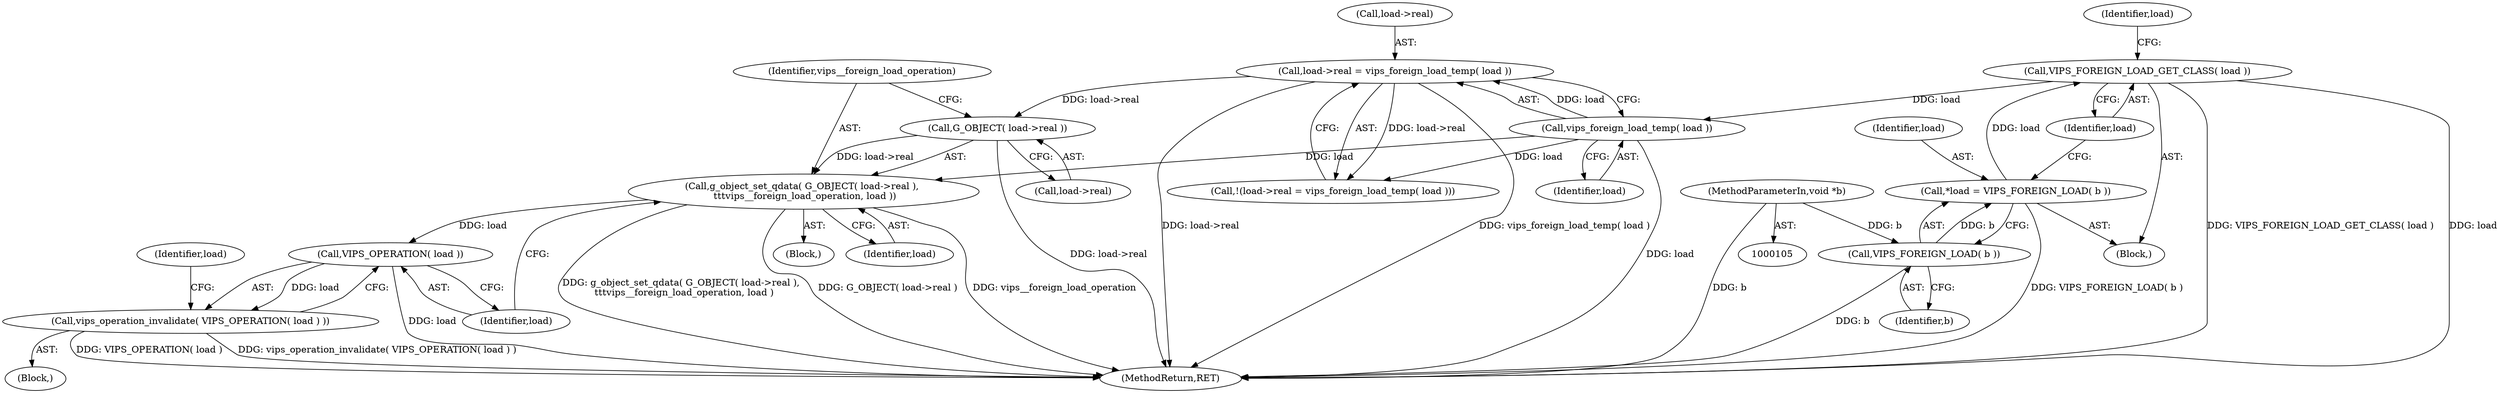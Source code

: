 digraph "0_libvips_20d840e6da15c1574b3ed998bc92f91d1e36c2a5@pointer" {
"1000151" [label="(Call,G_OBJECT( load->real ))"];
"1000131" [label="(Call,load->real = vips_foreign_load_temp( load ))"];
"1000135" [label="(Call,vips_foreign_load_temp( load ))"];
"1000115" [label="(Call,VIPS_FOREIGN_LOAD_GET_CLASS( load ))"];
"1000111" [label="(Call,*load = VIPS_FOREIGN_LOAD( b ))"];
"1000113" [label="(Call,VIPS_FOREIGN_LOAD( b ))"];
"1000108" [label="(MethodParameterIn,void *b)"];
"1000150" [label="(Call,g_object_set_qdata( G_OBJECT( load->real ), \n \t\t\tvips__foreign_load_operation, load ))"];
"1000159" [label="(Call,VIPS_OPERATION( load ))"];
"1000158" [label="(Call,vips_operation_invalidate( VIPS_OPERATION( load ) ))"];
"1000130" [label="(Call,!(load->real = vips_foreign_load_temp( load )))"];
"1000111" [label="(Call,*load = VIPS_FOREIGN_LOAD( b ))"];
"1000155" [label="(Identifier,vips__foreign_load_operation)"];
"1000150" [label="(Call,g_object_set_qdata( G_OBJECT( load->real ), \n \t\t\tvips__foreign_load_operation, load ))"];
"1000112" [label="(Identifier,load)"];
"1000151" [label="(Call,G_OBJECT( load->real ))"];
"1000163" [label="(Identifier,load)"];
"1000108" [label="(MethodParameterIn,void *b)"];
"1000113" [label="(Call,VIPS_FOREIGN_LOAD( b ))"];
"1000158" [label="(Call,vips_operation_invalidate( VIPS_OPERATION( load ) ))"];
"1000160" [label="(Identifier,load)"];
"1000115" [label="(Call,VIPS_FOREIGN_LOAD_GET_CLASS( load ))"];
"1000128" [label="(Block,)"];
"1000135" [label="(Call,vips_foreign_load_temp( load ))"];
"1000114" [label="(Identifier,b)"];
"1000119" [label="(Identifier,load)"];
"1000136" [label="(Identifier,load)"];
"1000159" [label="(Call,VIPS_OPERATION( load ))"];
"1000131" [label="(Call,load->real = vips_foreign_load_temp( load ))"];
"1000132" [label="(Call,load->real)"];
"1000116" [label="(Identifier,load)"];
"1000157" [label="(Block,)"];
"1000186" [label="(MethodReturn,RET)"];
"1000109" [label="(Block,)"];
"1000152" [label="(Call,load->real)"];
"1000156" [label="(Identifier,load)"];
"1000151" -> "1000150"  [label="AST: "];
"1000151" -> "1000152"  [label="CFG: "];
"1000152" -> "1000151"  [label="AST: "];
"1000155" -> "1000151"  [label="CFG: "];
"1000151" -> "1000186"  [label="DDG: load->real"];
"1000151" -> "1000150"  [label="DDG: load->real"];
"1000131" -> "1000151"  [label="DDG: load->real"];
"1000131" -> "1000130"  [label="AST: "];
"1000131" -> "1000135"  [label="CFG: "];
"1000132" -> "1000131"  [label="AST: "];
"1000135" -> "1000131"  [label="AST: "];
"1000130" -> "1000131"  [label="CFG: "];
"1000131" -> "1000186"  [label="DDG: load->real"];
"1000131" -> "1000186"  [label="DDG: vips_foreign_load_temp( load )"];
"1000131" -> "1000130"  [label="DDG: load->real"];
"1000135" -> "1000131"  [label="DDG: load"];
"1000135" -> "1000136"  [label="CFG: "];
"1000136" -> "1000135"  [label="AST: "];
"1000135" -> "1000186"  [label="DDG: load"];
"1000135" -> "1000130"  [label="DDG: load"];
"1000115" -> "1000135"  [label="DDG: load"];
"1000135" -> "1000150"  [label="DDG: load"];
"1000115" -> "1000109"  [label="AST: "];
"1000115" -> "1000116"  [label="CFG: "];
"1000116" -> "1000115"  [label="AST: "];
"1000119" -> "1000115"  [label="CFG: "];
"1000115" -> "1000186"  [label="DDG: VIPS_FOREIGN_LOAD_GET_CLASS( load )"];
"1000115" -> "1000186"  [label="DDG: load"];
"1000111" -> "1000115"  [label="DDG: load"];
"1000111" -> "1000109"  [label="AST: "];
"1000111" -> "1000113"  [label="CFG: "];
"1000112" -> "1000111"  [label="AST: "];
"1000113" -> "1000111"  [label="AST: "];
"1000116" -> "1000111"  [label="CFG: "];
"1000111" -> "1000186"  [label="DDG: VIPS_FOREIGN_LOAD( b )"];
"1000113" -> "1000111"  [label="DDG: b"];
"1000113" -> "1000114"  [label="CFG: "];
"1000114" -> "1000113"  [label="AST: "];
"1000113" -> "1000186"  [label="DDG: b"];
"1000108" -> "1000113"  [label="DDG: b"];
"1000108" -> "1000105"  [label="AST: "];
"1000108" -> "1000186"  [label="DDG: b"];
"1000150" -> "1000128"  [label="AST: "];
"1000150" -> "1000156"  [label="CFG: "];
"1000155" -> "1000150"  [label="AST: "];
"1000156" -> "1000150"  [label="AST: "];
"1000160" -> "1000150"  [label="CFG: "];
"1000150" -> "1000186"  [label="DDG: g_object_set_qdata( G_OBJECT( load->real ), \n \t\t\tvips__foreign_load_operation, load )"];
"1000150" -> "1000186"  [label="DDG: G_OBJECT( load->real )"];
"1000150" -> "1000186"  [label="DDG: vips__foreign_load_operation"];
"1000150" -> "1000159"  [label="DDG: load"];
"1000159" -> "1000158"  [label="AST: "];
"1000159" -> "1000160"  [label="CFG: "];
"1000160" -> "1000159"  [label="AST: "];
"1000158" -> "1000159"  [label="CFG: "];
"1000159" -> "1000186"  [label="DDG: load"];
"1000159" -> "1000158"  [label="DDG: load"];
"1000158" -> "1000157"  [label="AST: "];
"1000163" -> "1000158"  [label="CFG: "];
"1000158" -> "1000186"  [label="DDG: VIPS_OPERATION( load )"];
"1000158" -> "1000186"  [label="DDG: vips_operation_invalidate( VIPS_OPERATION( load ) )"];
}
